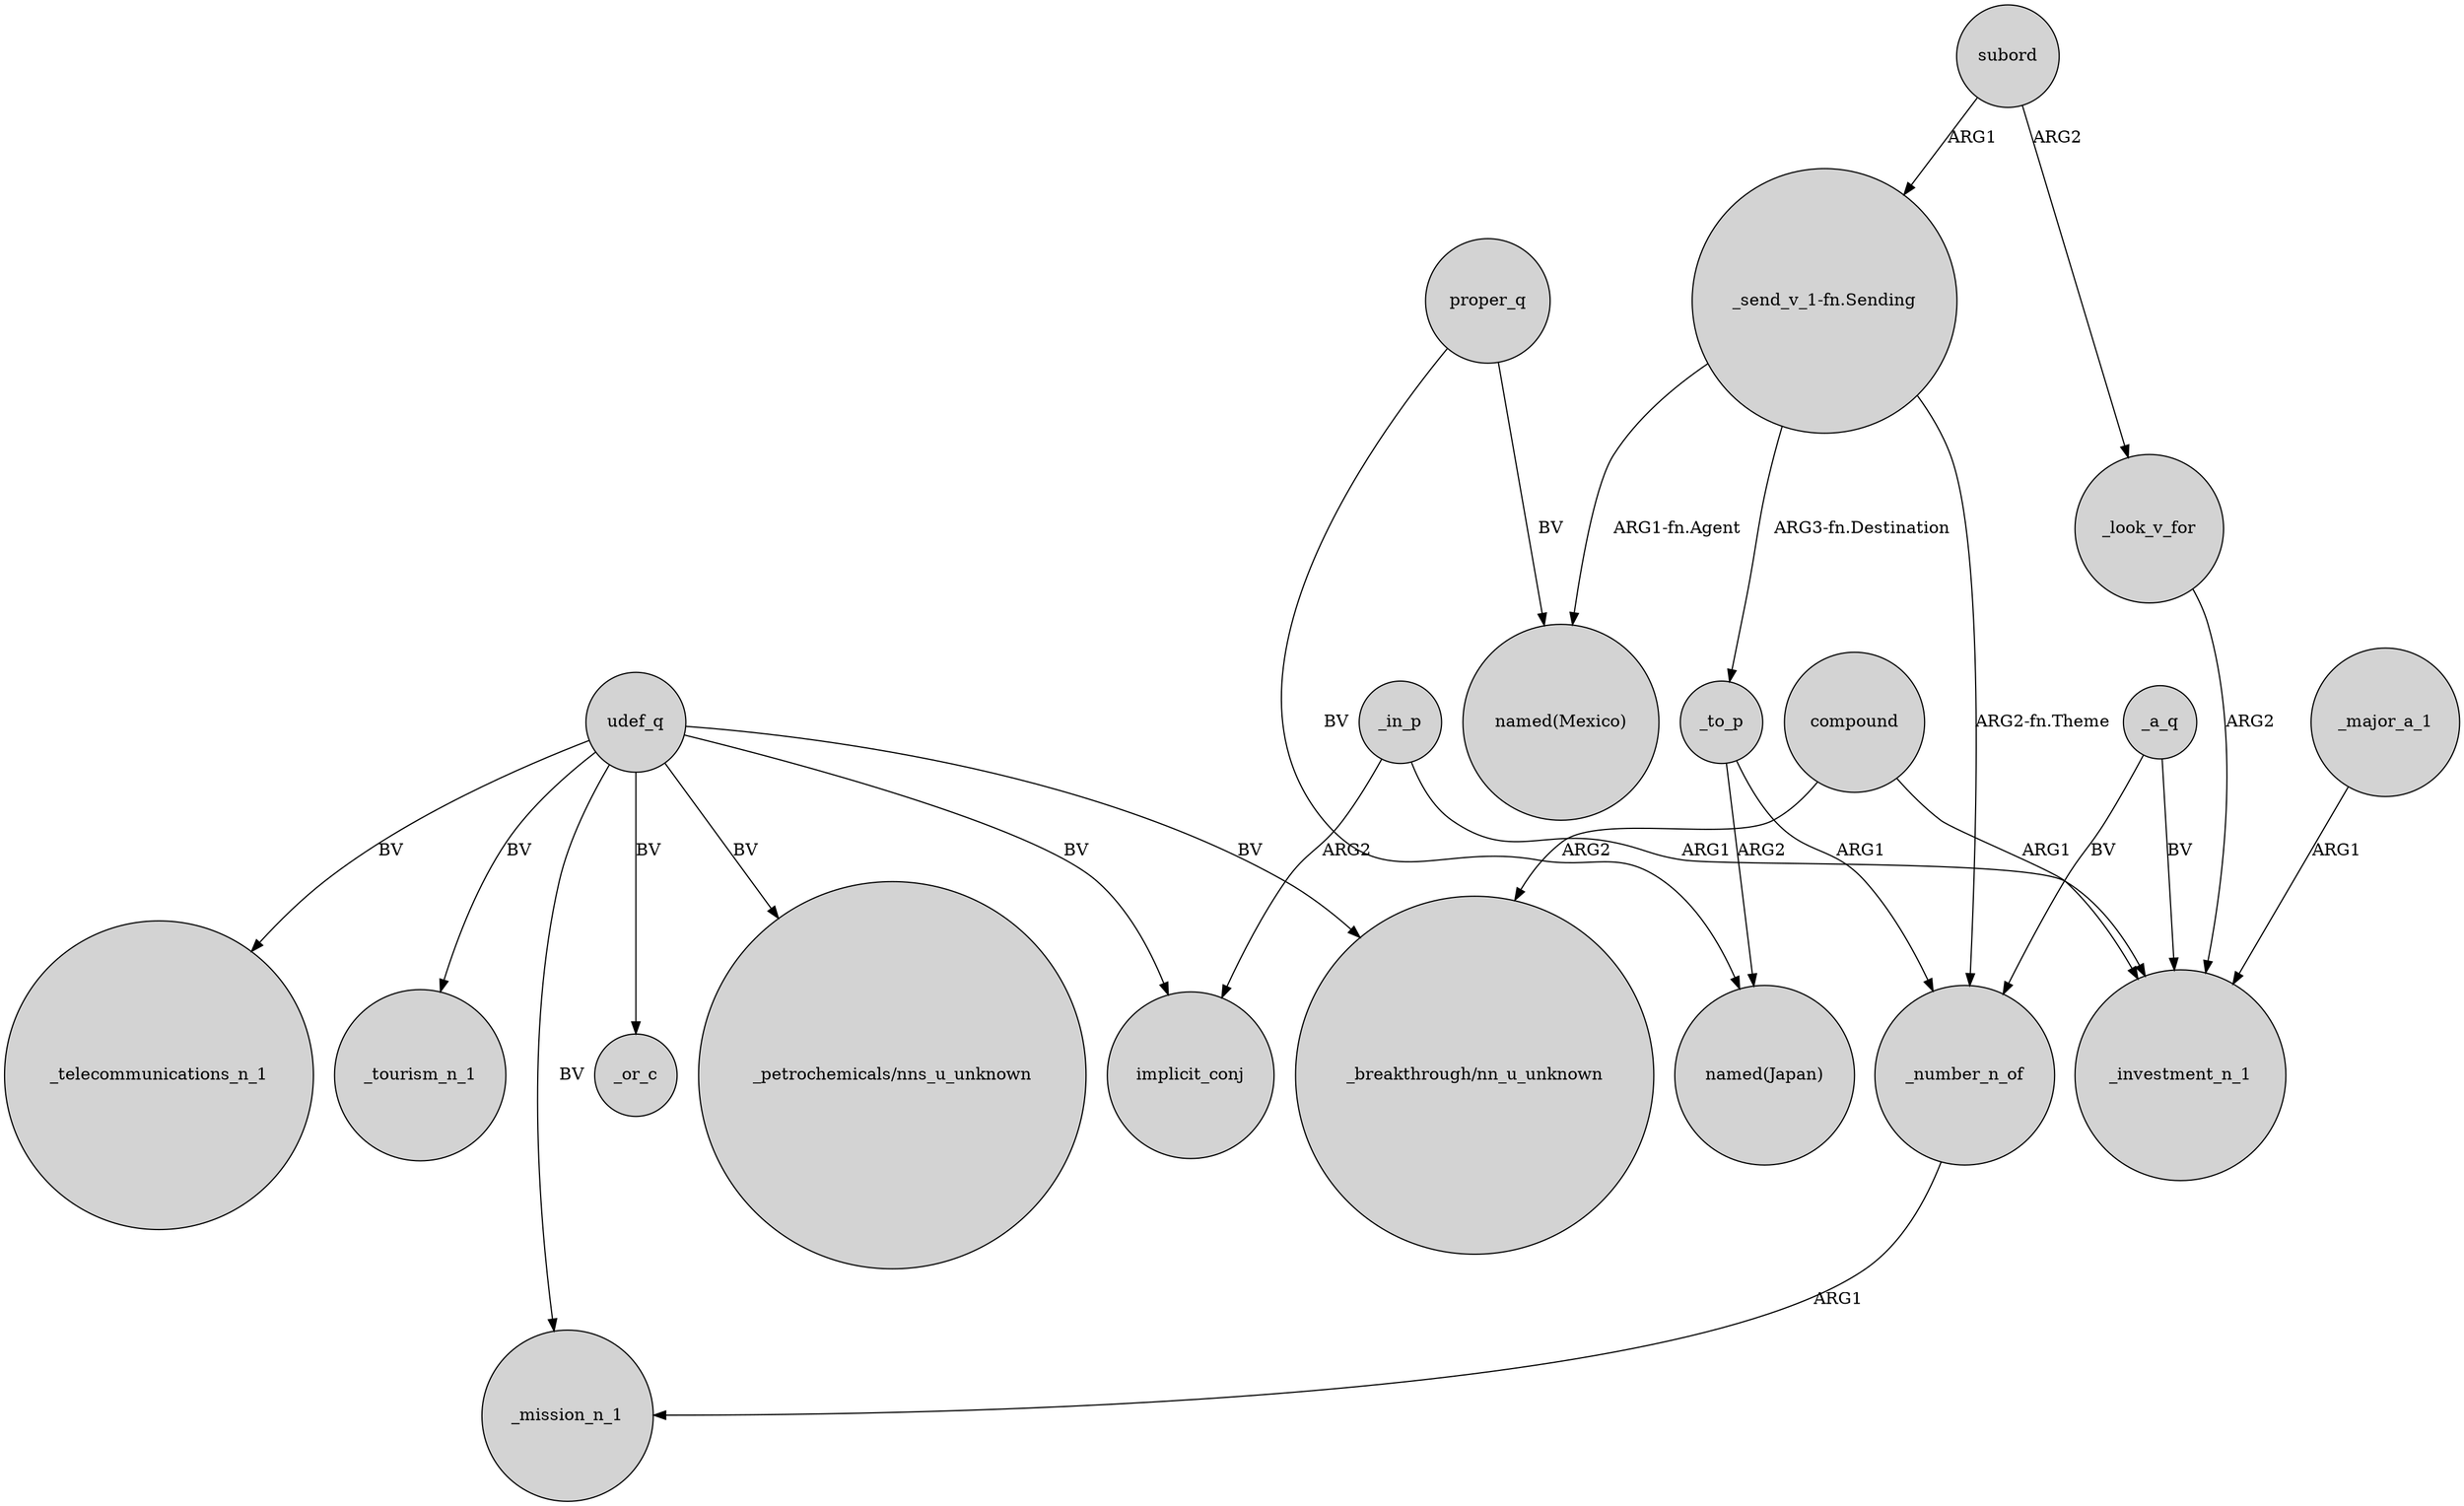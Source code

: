 digraph {
	node [shape=circle style=filled]
	_number_n_of -> _mission_n_1 [label=ARG1]
	"_send_v_1-fn.Sending" -> _number_n_of [label="ARG2-fn.Theme"]
	_a_q -> _number_n_of [label=BV]
	_to_p -> _number_n_of [label=ARG1]
	subord -> _look_v_for [label=ARG2]
	_to_p -> "named(Japan)" [label=ARG2]
	"_send_v_1-fn.Sending" -> "named(Mexico)" [label="ARG1-fn.Agent"]
	udef_q -> _mission_n_1 [label=BV]
	udef_q -> _or_c [label=BV]
	udef_q -> implicit_conj [label=BV]
	proper_q -> "named(Japan)" [label=BV]
	subord -> "_send_v_1-fn.Sending" [label=ARG1]
	compound -> "_breakthrough/nn_u_unknown" [label=ARG2]
	udef_q -> "_petrochemicals/nns_u_unknown" [label=BV]
	compound -> _investment_n_1 [label=ARG1]
	proper_q -> "named(Mexico)" [label=BV]
	udef_q -> "_breakthrough/nn_u_unknown" [label=BV]
	_a_q -> _investment_n_1 [label=BV]
	_look_v_for -> _investment_n_1 [label=ARG2]
	"_send_v_1-fn.Sending" -> _to_p [label="ARG3-fn.Destination"]
	udef_q -> _telecommunications_n_1 [label=BV]
	_major_a_1 -> _investment_n_1 [label=ARG1]
	_in_p -> implicit_conj [label=ARG2]
	udef_q -> _tourism_n_1 [label=BV]
	_in_p -> _investment_n_1 [label=ARG1]
}
